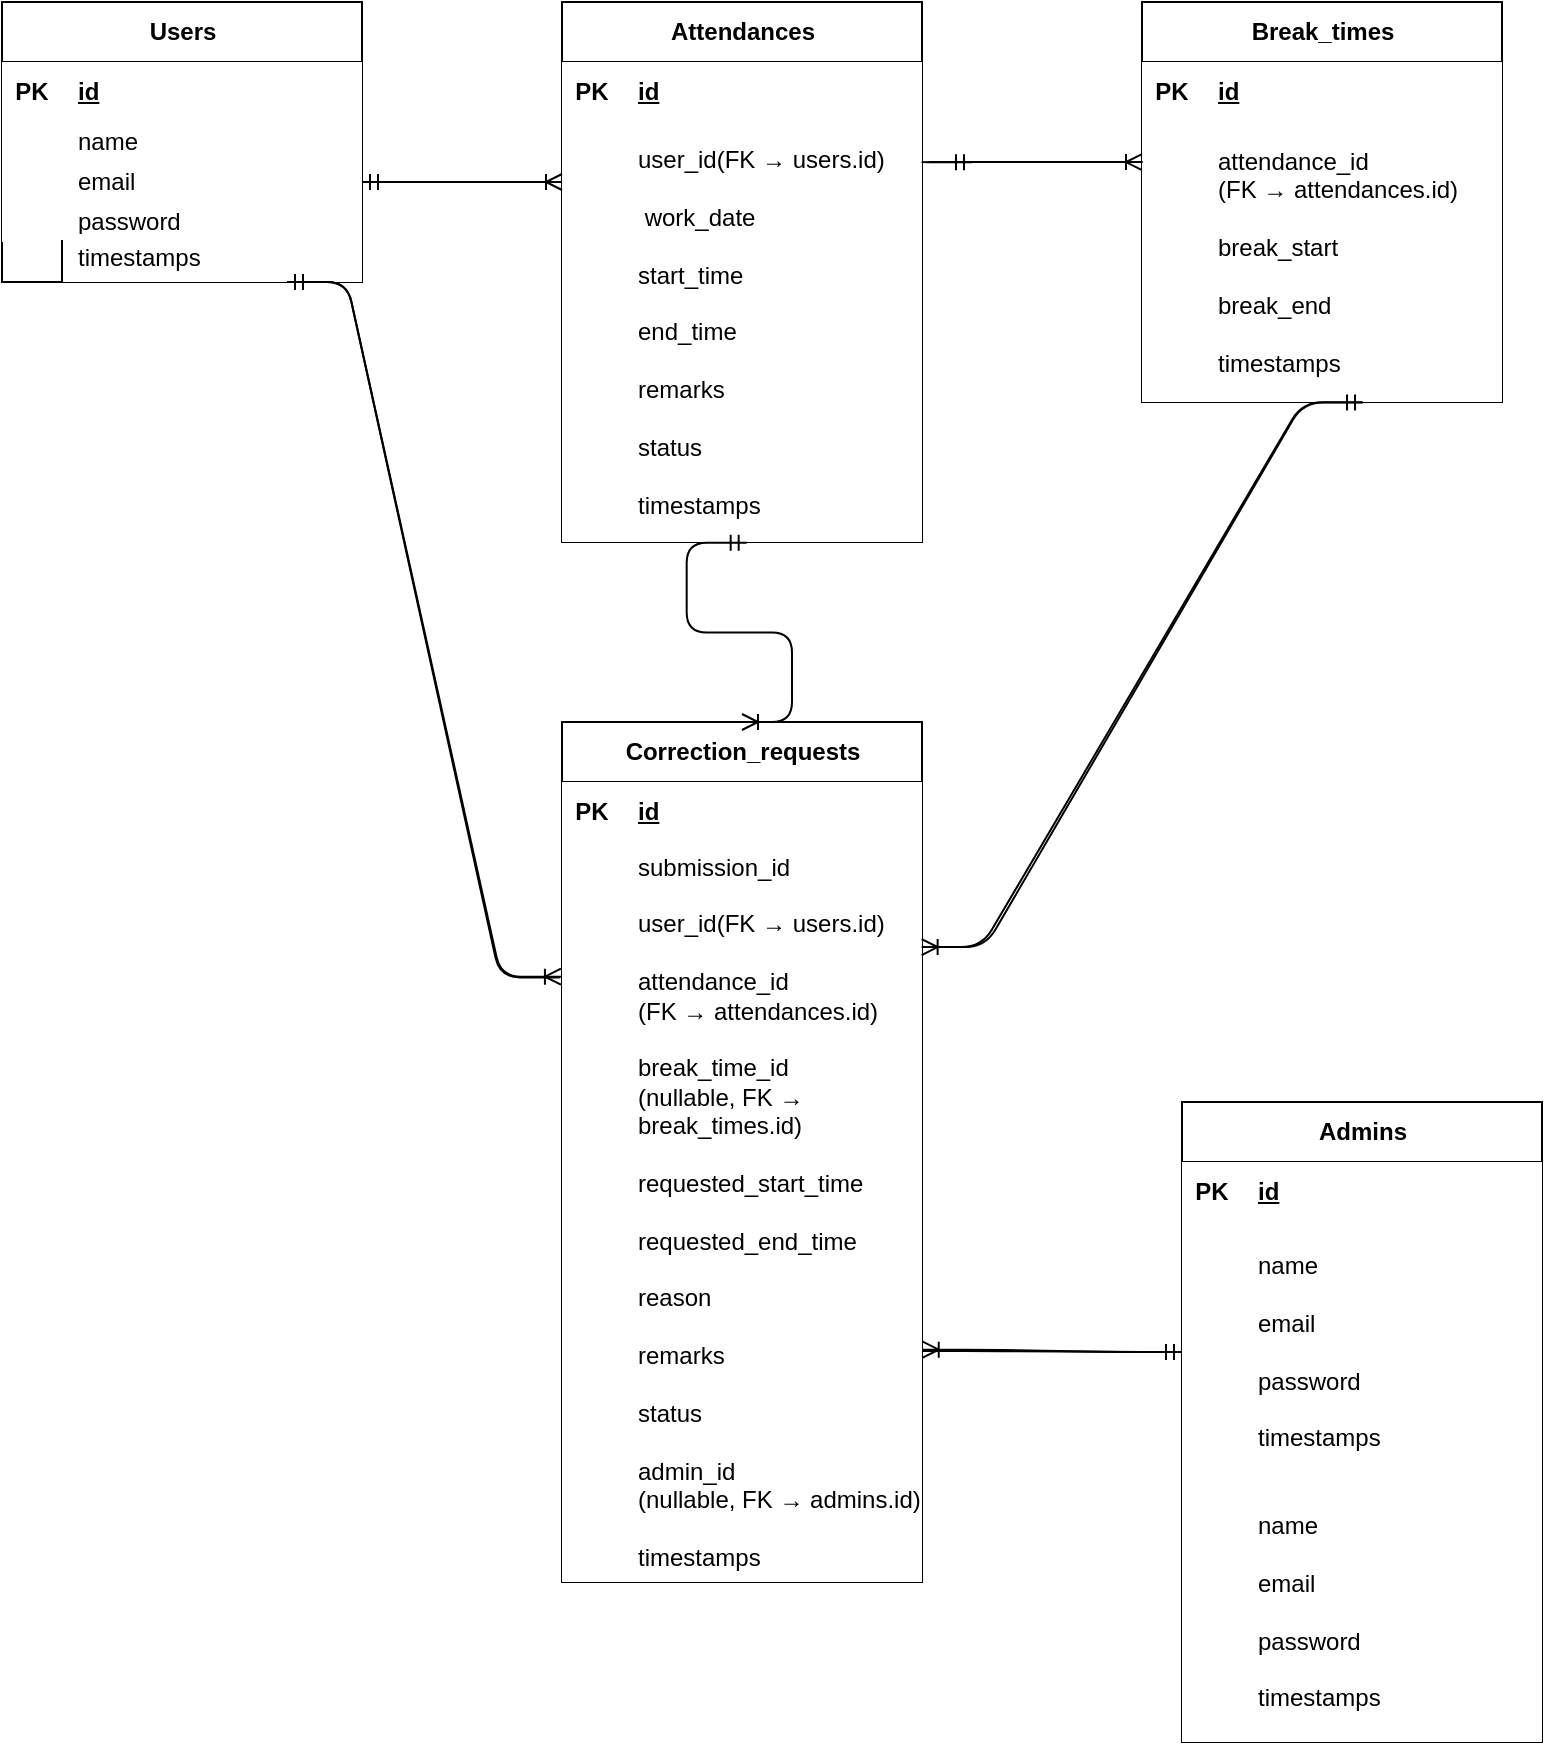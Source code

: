 <mxfile>
    <diagram id="AxGO7TLVK_tpZiBe9z1r" name="Page-1">
        <mxGraphModel dx="1373" dy="844" grid="1" gridSize="10" guides="1" tooltips="1" connect="1" arrows="1" fold="1" page="1" pageScale="1" pageWidth="850" pageHeight="1100" math="0" shadow="0">
            <root>
                <mxCell id="0"/>
                <mxCell id="1" parent="0"/>
                <mxCell id="3" value="Correction_requests" style="shape=table;startSize=30;container=1;collapsible=1;childLayout=tableLayout;fixedRows=1;rowLines=0;fontStyle=1;align=center;resizeLast=1;html=1;fillColor=#FFFFFF;" vertex="1" parent="1">
                    <mxGeometry x="300" y="640" width="180" height="430" as="geometry"/>
                </mxCell>
                <mxCell id="4" value="" style="shape=tableRow;horizontal=0;startSize=0;swimlaneHead=0;swimlaneBody=0;fillColor=#FFFFFF;collapsible=0;dropTarget=0;points=[[0,0.5],[1,0.5]];portConstraint=eastwest;top=0;left=0;right=0;bottom=1;" vertex="1" parent="3">
                    <mxGeometry y="30" width="180" height="30" as="geometry"/>
                </mxCell>
                <mxCell id="5" value="PK" style="shape=partialRectangle;connectable=0;fillColor=#FFFFFF;top=0;left=0;bottom=0;right=0;fontStyle=1;overflow=hidden;whiteSpace=wrap;html=1;" vertex="1" parent="4">
                    <mxGeometry width="30" height="30" as="geometry">
                        <mxRectangle width="30" height="30" as="alternateBounds"/>
                    </mxGeometry>
                </mxCell>
                <mxCell id="6" value="id" style="shape=partialRectangle;connectable=0;fillColor=#FFFFFF;top=0;left=0;bottom=0;right=0;align=left;spacingLeft=6;fontStyle=5;overflow=hidden;whiteSpace=wrap;html=1;" vertex="1" parent="4">
                    <mxGeometry x="30" width="150" height="30" as="geometry">
                        <mxRectangle width="150" height="30" as="alternateBounds"/>
                    </mxGeometry>
                </mxCell>
                <mxCell id="7" value="" style="shape=tableRow;horizontal=0;startSize=0;swimlaneHead=0;swimlaneBody=0;fillColor=#FFFFFF;collapsible=0;dropTarget=0;points=[[0,0.5],[1,0.5]];portConstraint=eastwest;top=0;left=0;right=0;bottom=0;" vertex="1" parent="3">
                    <mxGeometry y="60" width="180" height="370" as="geometry"/>
                </mxCell>
                <mxCell id="8" value="" style="shape=partialRectangle;connectable=0;fillColor=#FFFFFF;top=0;left=0;bottom=0;right=0;editable=1;overflow=hidden;whiteSpace=wrap;html=1;" vertex="1" parent="7">
                    <mxGeometry width="30" height="370" as="geometry">
                        <mxRectangle width="30" height="370" as="alternateBounds"/>
                    </mxGeometry>
                </mxCell>
                <mxCell id="9" value="submission_id&lt;div&gt;&lt;br&gt;&lt;/div&gt;&lt;div&gt;user_id(FK → users.id)&lt;/div&gt;&lt;div&gt;&lt;br&gt;&lt;/div&gt;&lt;div&gt;attendance_id&lt;/div&gt;&lt;div&gt;(FK → attendances.id)&lt;/div&gt;&lt;div&gt;&lt;br&gt;&lt;/div&gt;&lt;div&gt;break_time_id&lt;/div&gt;&lt;div&gt;(nullable, FK → break_times.id)&lt;/div&gt;&lt;div&gt;&lt;br&gt;&lt;/div&gt;&lt;div&gt;requested_start_time&lt;/div&gt;&lt;div&gt;&lt;br&gt;&lt;/div&gt;&lt;div&gt;requested_end_time&lt;/div&gt;&lt;div&gt;&lt;br&gt;&lt;/div&gt;&lt;div&gt;reason&lt;/div&gt;&lt;div&gt;&lt;br&gt;&lt;/div&gt;&lt;div&gt;remarks&lt;/div&gt;&lt;div&gt;&lt;br&gt;&lt;/div&gt;&lt;div&gt;status&lt;/div&gt;&lt;div&gt;&lt;br&gt;&lt;/div&gt;&lt;div&gt;admin_id&lt;/div&gt;&lt;div&gt;(nullable, FK → admins.id)&lt;/div&gt;&lt;div&gt;&lt;br&gt;&lt;/div&gt;&lt;div&gt;timestamps&lt;/div&gt;" style="shape=partialRectangle;connectable=0;fillColor=#FFFFFF;top=0;left=0;bottom=0;right=0;align=left;spacingLeft=6;overflow=hidden;whiteSpace=wrap;html=1;" vertex="1" parent="7">
                    <mxGeometry x="30" width="150" height="370" as="geometry">
                        <mxRectangle width="150" height="370" as="alternateBounds"/>
                    </mxGeometry>
                </mxCell>
                <mxCell id="16" value="Users" style="shape=table;startSize=30;container=1;collapsible=1;childLayout=tableLayout;fixedRows=1;rowLines=0;fontStyle=1;align=center;resizeLast=1;html=1;fillColor=#FFFFFF;" vertex="1" parent="1">
                    <mxGeometry x="20" y="280" width="180" height="140" as="geometry"/>
                </mxCell>
                <mxCell id="17" value="" style="shape=tableRow;horizontal=0;startSize=0;swimlaneHead=0;swimlaneBody=0;fillColor=#FFFFFF;collapsible=0;dropTarget=0;points=[[0,0.5],[1,0.5]];portConstraint=eastwest;top=0;left=0;right=0;bottom=1;" vertex="1" parent="16">
                    <mxGeometry y="30" width="180" height="30" as="geometry"/>
                </mxCell>
                <mxCell id="18" value="PK" style="shape=partialRectangle;connectable=0;fillColor=#FFFFFF;top=0;left=0;bottom=0;right=0;fontStyle=1;overflow=hidden;whiteSpace=wrap;html=1;" vertex="1" parent="17">
                    <mxGeometry width="30" height="30" as="geometry">
                        <mxRectangle width="30" height="30" as="alternateBounds"/>
                    </mxGeometry>
                </mxCell>
                <mxCell id="19" value="id" style="shape=partialRectangle;connectable=0;fillColor=#FFFFFF;top=0;left=0;bottom=0;right=0;align=left;spacingLeft=6;fontStyle=5;overflow=hidden;whiteSpace=wrap;html=1;" vertex="1" parent="17">
                    <mxGeometry x="30" width="150" height="30" as="geometry">
                        <mxRectangle width="150" height="30" as="alternateBounds"/>
                    </mxGeometry>
                </mxCell>
                <mxCell id="20" value="" style="shape=tableRow;horizontal=0;startSize=0;swimlaneHead=0;swimlaneBody=0;fillColor=#FFFFFF;collapsible=0;dropTarget=0;points=[[0,0.5],[1,0.5]];portConstraint=eastwest;top=0;left=0;right=0;bottom=0;" vertex="1" parent="16">
                    <mxGeometry y="60" width="180" height="20" as="geometry"/>
                </mxCell>
                <mxCell id="21" value="" style="shape=partialRectangle;connectable=0;fillColor=#FFFFFF;top=0;left=0;bottom=0;right=0;editable=1;overflow=hidden;whiteSpace=wrap;html=1;" vertex="1" parent="20">
                    <mxGeometry width="30" height="20" as="geometry">
                        <mxRectangle width="30" height="20" as="alternateBounds"/>
                    </mxGeometry>
                </mxCell>
                <mxCell id="22" value="name" style="shape=partialRectangle;connectable=0;fillColor=#FFFFFF;top=0;left=0;bottom=0;right=0;align=left;spacingLeft=6;overflow=hidden;whiteSpace=wrap;html=1;" vertex="1" parent="20">
                    <mxGeometry x="30" width="150" height="20" as="geometry">
                        <mxRectangle width="150" height="20" as="alternateBounds"/>
                    </mxGeometry>
                </mxCell>
                <mxCell id="23" value="" style="shape=tableRow;horizontal=0;startSize=0;swimlaneHead=0;swimlaneBody=0;fillColor=#FFFFFF;collapsible=0;dropTarget=0;points=[[0,0.5],[1,0.5]];portConstraint=eastwest;top=0;left=0;right=0;bottom=0;" vertex="1" parent="16">
                    <mxGeometry y="80" width="180" height="20" as="geometry"/>
                </mxCell>
                <mxCell id="24" value="" style="shape=partialRectangle;connectable=0;fillColor=#FFFFFF;top=0;left=0;bottom=0;right=0;editable=1;overflow=hidden;whiteSpace=wrap;html=1;" vertex="1" parent="23">
                    <mxGeometry width="30" height="20" as="geometry">
                        <mxRectangle width="30" height="20" as="alternateBounds"/>
                    </mxGeometry>
                </mxCell>
                <mxCell id="25" value="email" style="shape=partialRectangle;connectable=0;fillColor=#FFFFFF;top=0;left=0;bottom=0;right=0;align=left;spacingLeft=6;overflow=hidden;whiteSpace=wrap;html=1;" vertex="1" parent="23">
                    <mxGeometry x="30" width="150" height="20" as="geometry">
                        <mxRectangle width="150" height="20" as="alternateBounds"/>
                    </mxGeometry>
                </mxCell>
                <mxCell id="26" value="" style="shape=tableRow;horizontal=0;startSize=0;swimlaneHead=0;swimlaneBody=0;fillColor=#FFFFFF;collapsible=0;dropTarget=0;points=[[0,0.5],[1,0.5]];portConstraint=eastwest;top=0;left=0;right=0;bottom=0;" vertex="1" parent="16">
                    <mxGeometry y="100" width="180" height="20" as="geometry"/>
                </mxCell>
                <mxCell id="27" value="" style="shape=partialRectangle;connectable=0;fillColor=#FFFFFF;top=0;left=0;bottom=0;right=0;editable=1;overflow=hidden;whiteSpace=wrap;html=1;" vertex="1" parent="26">
                    <mxGeometry width="30" height="20" as="geometry">
                        <mxRectangle width="30" height="20" as="alternateBounds"/>
                    </mxGeometry>
                </mxCell>
                <mxCell id="28" value="password" style="shape=partialRectangle;connectable=0;fillColor=#FFFFFF;top=0;left=0;bottom=0;right=0;align=left;spacingLeft=6;overflow=hidden;whiteSpace=wrap;html=1;" vertex="1" parent="26">
                    <mxGeometry x="30" width="150" height="20" as="geometry">
                        <mxRectangle width="150" height="20" as="alternateBounds"/>
                    </mxGeometry>
                </mxCell>
                <mxCell id="29" value="Break_times" style="shape=table;startSize=30;container=1;collapsible=1;childLayout=tableLayout;fixedRows=1;rowLines=0;fontStyle=1;align=center;resizeLast=1;html=1;fillColor=#FFFFFF;" vertex="1" parent="1">
                    <mxGeometry x="590" y="280" width="180" height="200" as="geometry"/>
                </mxCell>
                <mxCell id="30" value="" style="shape=tableRow;horizontal=0;startSize=0;swimlaneHead=0;swimlaneBody=0;fillColor=#FFFFFF;collapsible=0;dropTarget=0;points=[[0,0.5],[1,0.5]];portConstraint=eastwest;top=0;left=0;right=0;bottom=1;" vertex="1" parent="29">
                    <mxGeometry y="30" width="180" height="30" as="geometry"/>
                </mxCell>
                <mxCell id="31" value="PK" style="shape=partialRectangle;connectable=0;fillColor=#FFFFFF;top=0;left=0;bottom=0;right=0;fontStyle=1;overflow=hidden;whiteSpace=wrap;html=1;" vertex="1" parent="30">
                    <mxGeometry width="30" height="30" as="geometry">
                        <mxRectangle width="30" height="30" as="alternateBounds"/>
                    </mxGeometry>
                </mxCell>
                <mxCell id="32" value="id" style="shape=partialRectangle;connectable=0;fillColor=#FFFFFF;top=0;left=0;bottom=0;right=0;align=left;spacingLeft=6;fontStyle=5;overflow=hidden;whiteSpace=wrap;html=1;" vertex="1" parent="30">
                    <mxGeometry x="30" width="150" height="30" as="geometry">
                        <mxRectangle width="150" height="30" as="alternateBounds"/>
                    </mxGeometry>
                </mxCell>
                <mxCell id="36" value="" style="shape=tableRow;horizontal=0;startSize=0;swimlaneHead=0;swimlaneBody=0;fillColor=#FFFFFF;collapsible=0;dropTarget=0;points=[[0,0.5],[1,0.5]];portConstraint=eastwest;top=0;left=0;right=0;bottom=0;" vertex="1" parent="29">
                    <mxGeometry y="60" width="180" height="140" as="geometry"/>
                </mxCell>
                <mxCell id="37" value="" style="shape=partialRectangle;connectable=0;fillColor=#FFFFFF;top=0;left=0;bottom=0;right=0;editable=1;overflow=hidden;whiteSpace=wrap;html=1;" vertex="1" parent="36">
                    <mxGeometry width="30" height="140" as="geometry">
                        <mxRectangle width="30" height="140" as="alternateBounds"/>
                    </mxGeometry>
                </mxCell>
                <mxCell id="38" value="attendance_id&lt;div&gt;(FK → attendances.id)&lt;div&gt;&lt;br&gt;&lt;/div&gt;&lt;div&gt;break_start&lt;/div&gt;&lt;div&gt;&lt;br&gt;&lt;/div&gt;&lt;div&gt;break_end&lt;/div&gt;&lt;div&gt;&lt;br&gt;&lt;/div&gt;&lt;div&gt;timestamps&lt;/div&gt;&lt;/div&gt;" style="shape=partialRectangle;connectable=0;fillColor=#FFFFFF;top=0;left=0;bottom=0;right=0;align=left;spacingLeft=6;overflow=hidden;whiteSpace=wrap;html=1;" vertex="1" parent="36">
                    <mxGeometry x="30" width="150" height="140" as="geometry">
                        <mxRectangle width="150" height="140" as="alternateBounds"/>
                    </mxGeometry>
                </mxCell>
                <mxCell id="55" value="Attendances" style="shape=table;startSize=30;container=1;collapsible=1;childLayout=tableLayout;fixedRows=1;rowLines=0;fontStyle=1;align=center;resizeLast=1;html=1;fillColor=#FFFFFF;" vertex="1" parent="1">
                    <mxGeometry x="300" y="280" width="180" height="270" as="geometry">
                        <mxRectangle x="300" y="280" width="140" height="30" as="alternateBounds"/>
                    </mxGeometry>
                </mxCell>
                <mxCell id="56" value="" style="shape=tableRow;horizontal=0;startSize=0;swimlaneHead=0;swimlaneBody=0;fillColor=#FFFFFF;collapsible=0;dropTarget=0;points=[[0,0.5],[1,0.5]];portConstraint=eastwest;top=0;left=0;right=0;bottom=1;" vertex="1" parent="55">
                    <mxGeometry y="30" width="180" height="30" as="geometry"/>
                </mxCell>
                <mxCell id="57" value="PK" style="shape=partialRectangle;connectable=0;fillColor=#FFFFFF;top=0;left=0;bottom=0;right=0;fontStyle=1;overflow=hidden;whiteSpace=wrap;html=1;" vertex="1" parent="56">
                    <mxGeometry width="30" height="30" as="geometry">
                        <mxRectangle width="30" height="30" as="alternateBounds"/>
                    </mxGeometry>
                </mxCell>
                <mxCell id="58" value="id" style="shape=partialRectangle;connectable=0;fillColor=#FFFFFF;top=0;left=0;bottom=0;right=0;align=left;spacingLeft=6;fontStyle=5;overflow=hidden;whiteSpace=wrap;html=1;" vertex="1" parent="56">
                    <mxGeometry x="30" width="150" height="30" as="geometry">
                        <mxRectangle width="150" height="30" as="alternateBounds"/>
                    </mxGeometry>
                </mxCell>
                <mxCell id="62" value="" style="shape=tableRow;horizontal=0;startSize=0;swimlaneHead=0;swimlaneBody=0;fillColor=#FFFFFF;collapsible=0;dropTarget=0;points=[[0,0.5],[1,0.5]];portConstraint=eastwest;top=0;left=0;right=0;bottom=0;" vertex="1" parent="55">
                    <mxGeometry y="60" width="180" height="210" as="geometry"/>
                </mxCell>
                <mxCell id="63" value="" style="shape=partialRectangle;connectable=0;fillColor=#FFFFFF;top=0;left=0;bottom=0;right=0;editable=1;overflow=hidden;whiteSpace=wrap;html=1;" vertex="1" parent="62">
                    <mxGeometry width="30" height="210" as="geometry">
                        <mxRectangle width="30" height="210" as="alternateBounds"/>
                    </mxGeometry>
                </mxCell>
                <mxCell id="64" value="user_id(FK → users.id)&lt;div&gt;&lt;br&gt;&lt;/div&gt;&lt;div&gt;&amp;nbsp;work_date&lt;/div&gt;&lt;div&gt;&lt;br&gt;&lt;/div&gt;&lt;div&gt;start_time&lt;/div&gt;&lt;div&gt;&lt;br&gt;&lt;/div&gt;&lt;div&gt;end_time&lt;/div&gt;&lt;div&gt;&lt;br&gt;&lt;/div&gt;&lt;div&gt;remarks&lt;/div&gt;&lt;div&gt;&lt;br&gt;&lt;/div&gt;&lt;div&gt;status&lt;/div&gt;&lt;div&gt;&lt;br&gt;&lt;/div&gt;&lt;div&gt;timestamps&lt;/div&gt;" style="shape=partialRectangle;connectable=0;fillColor=#FFFFFF;top=0;left=0;bottom=0;right=0;align=left;spacingLeft=6;overflow=hidden;whiteSpace=wrap;html=1;" vertex="1" parent="62">
                    <mxGeometry x="30" width="150" height="210" as="geometry">
                        <mxRectangle width="150" height="210" as="alternateBounds"/>
                    </mxGeometry>
                </mxCell>
                <mxCell id="68" value="timestamps" style="shape=partialRectangle;connectable=1;fillColor=#FFFFFF;top=0;left=0;bottom=0;right=0;align=left;spacingLeft=6;overflow=hidden;whiteSpace=wrap;html=1;movable=1;resizable=1;rotatable=1;deletable=1;editable=1;locked=0;" vertex="1" parent="1">
                    <mxGeometry x="50" y="396" width="150" height="24" as="geometry">
                        <mxRectangle width="150" height="30" as="alternateBounds"/>
                    </mxGeometry>
                </mxCell>
                <mxCell id="69" value="" style="endArrow=none;html=1;exitX=0;exitY=1;exitDx=0;exitDy=0;fillColor=#FFFFFF;" edge="1" parent="1" source="68">
                    <mxGeometry width="50" height="50" relative="1" as="geometry">
                        <mxPoint x="120" y="420" as="sourcePoint"/>
                        <mxPoint x="50" y="399" as="targetPoint"/>
                        <Array as="points"/>
                    </mxGeometry>
                </mxCell>
                <mxCell id="42" value="Admins" style="shape=table;startSize=30;container=1;collapsible=1;childLayout=tableLayout;fixedRows=1;rowLines=0;fontStyle=1;align=center;resizeLast=1;html=1;fillColor=#FFFFFF;" vertex="1" parent="1">
                    <mxGeometry x="610" y="830" width="180" height="320" as="geometry"/>
                </mxCell>
                <mxCell id="43" value="" style="shape=tableRow;horizontal=0;startSize=0;swimlaneHead=0;swimlaneBody=0;fillColor=#FFFFFF;collapsible=0;dropTarget=0;points=[[0,0.5],[1,0.5]];portConstraint=eastwest;top=0;left=0;right=0;bottom=1;" vertex="1" parent="42">
                    <mxGeometry y="30" width="180" height="30" as="geometry"/>
                </mxCell>
                <mxCell id="44" value="PK" style="shape=partialRectangle;connectable=0;fillColor=#FFFFFF;top=0;left=0;bottom=0;right=0;fontStyle=1;overflow=hidden;whiteSpace=wrap;html=1;" vertex="1" parent="43">
                    <mxGeometry width="30" height="30" as="geometry">
                        <mxRectangle width="30" height="30" as="alternateBounds"/>
                    </mxGeometry>
                </mxCell>
                <mxCell id="45" value="id" style="shape=partialRectangle;connectable=0;fillColor=#FFFFFF;top=0;left=0;bottom=0;right=0;align=left;spacingLeft=6;fontStyle=5;overflow=hidden;whiteSpace=wrap;html=1;" vertex="1" parent="43">
                    <mxGeometry x="30" width="150" height="30" as="geometry">
                        <mxRectangle width="150" height="30" as="alternateBounds"/>
                    </mxGeometry>
                </mxCell>
                <mxCell id="86" value="" style="shape=tableRow;horizontal=0;startSize=0;swimlaneHead=0;swimlaneBody=0;fillColor=#FFFFFF;collapsible=0;dropTarget=0;points=[[0,0.5],[1,0.5]];portConstraint=eastwest;top=0;left=0;right=0;bottom=0;" vertex="1" parent="42">
                    <mxGeometry y="60" width="180" height="130" as="geometry"/>
                </mxCell>
                <mxCell id="87" value="" style="shape=partialRectangle;connectable=0;fillColor=#FFFFFF;top=0;left=0;bottom=0;right=0;editable=1;overflow=hidden;whiteSpace=wrap;html=1;" vertex="1" parent="86">
                    <mxGeometry width="30" height="130" as="geometry">
                        <mxRectangle width="30" height="130" as="alternateBounds"/>
                    </mxGeometry>
                </mxCell>
                <mxCell id="88" value="name&lt;div&gt;&lt;br&gt;&lt;/div&gt;&lt;div&gt;email&lt;/div&gt;&lt;div&gt;&lt;br&gt;&lt;/div&gt;&lt;div&gt;password&lt;/div&gt;&lt;div&gt;&lt;br&gt;&lt;/div&gt;&lt;div&gt;timestamps&lt;/div&gt;" style="shape=partialRectangle;connectable=0;fillColor=#FFFFFF;top=0;left=0;bottom=0;right=0;align=left;spacingLeft=6;overflow=hidden;whiteSpace=wrap;html=1;" vertex="1" parent="86">
                    <mxGeometry x="30" width="150" height="130" as="geometry">
                        <mxRectangle width="150" height="130" as="alternateBounds"/>
                    </mxGeometry>
                </mxCell>
                <mxCell id="49" value="" style="shape=tableRow;horizontal=0;startSize=0;swimlaneHead=0;swimlaneBody=0;fillColor=#FFFFFF;collapsible=0;dropTarget=0;points=[[0,0.5],[1,0.5]];portConstraint=eastwest;top=0;left=0;right=0;bottom=0;" vertex="1" parent="42">
                    <mxGeometry y="190" width="180" height="130" as="geometry"/>
                </mxCell>
                <mxCell id="50" value="" style="shape=partialRectangle;connectable=0;fillColor=#FFFFFF;top=0;left=0;bottom=0;right=0;editable=1;overflow=hidden;whiteSpace=wrap;html=1;" vertex="1" parent="49">
                    <mxGeometry width="30" height="130" as="geometry">
                        <mxRectangle width="30" height="130" as="alternateBounds"/>
                    </mxGeometry>
                </mxCell>
                <mxCell id="51" value="name&lt;div&gt;&lt;br&gt;&lt;/div&gt;&lt;div&gt;email&lt;/div&gt;&lt;div&gt;&lt;br&gt;&lt;/div&gt;&lt;div&gt;password&lt;/div&gt;&lt;div&gt;&lt;br&gt;&lt;/div&gt;&lt;div&gt;timestamps&lt;/div&gt;" style="shape=partialRectangle;connectable=0;fillColor=#FFFFFF;top=0;left=0;bottom=0;right=0;align=left;spacingLeft=6;overflow=hidden;whiteSpace=wrap;html=1;" vertex="1" parent="49">
                    <mxGeometry x="30" width="150" height="130" as="geometry">
                        <mxRectangle width="150" height="130" as="alternateBounds"/>
                    </mxGeometry>
                </mxCell>
                <mxCell id="70" value="" style="edgeStyle=entityRelationEdgeStyle;fontSize=12;html=1;endArrow=ERmandOne;fontFamily=Helvetica;fontColor=default;resizable=0;entryX=1;entryY=0.5;entryDx=0;entryDy=0;exitX=0;exitY=0.143;exitDx=0;exitDy=0;exitPerimeter=0;fillColor=#FFFFFF;" edge="1" parent="1" source="62" target="23">
                    <mxGeometry width="100" height="100" relative="1" as="geometry">
                        <mxPoint x="220" y="460" as="sourcePoint"/>
                        <mxPoint x="260" y="396" as="targetPoint"/>
                        <Array as="points">
                            <mxPoint x="250" y="370"/>
                        </Array>
                    </mxGeometry>
                </mxCell>
                <mxCell id="72" value="" style="edgeStyle=entityRelationEdgeStyle;fontSize=12;html=1;endArrow=ERoneToMany;fontFamily=Helvetica;fontColor=default;resizable=0;fillColor=#FFFFFF;" edge="1" parent="1">
                    <mxGeometry width="100" height="100" relative="1" as="geometry">
                        <mxPoint x="220" y="370" as="sourcePoint"/>
                        <mxPoint x="300" y="370" as="targetPoint"/>
                    </mxGeometry>
                </mxCell>
                <mxCell id="73" value="" style="edgeStyle=entityRelationEdgeStyle;fontSize=12;html=1;endArrow=ERoneToMany;fontFamily=Helvetica;fontColor=default;resizable=0;entryX=0;entryY=0.143;entryDx=0;entryDy=0;entryPerimeter=0;fillColor=#FFFFFF;" edge="1" parent="1" target="36">
                    <mxGeometry width="100" height="100" relative="1" as="geometry">
                        <mxPoint x="500" y="360" as="sourcePoint"/>
                        <mxPoint x="570" y="340" as="targetPoint"/>
                    </mxGeometry>
                </mxCell>
                <mxCell id="74" value="" style="edgeStyle=entityRelationEdgeStyle;fontSize=12;html=1;endArrow=ERmandOne;fontFamily=Helvetica;fontColor=default;resizable=0;fillColor=#FFFFFF;" edge="1" parent="1">
                    <mxGeometry width="100" height="100" relative="1" as="geometry">
                        <mxPoint x="565" y="360" as="sourcePoint"/>
                        <mxPoint x="505" y="360.12" as="targetPoint"/>
                        <Array as="points">
                            <mxPoint x="570" y="360.12"/>
                            <mxPoint x="570" y="360.12"/>
                            <mxPoint x="570" y="360.12"/>
                            <mxPoint x="510" y="390.12"/>
                            <mxPoint x="550" y="360.12"/>
                            <mxPoint x="520" y="380.12"/>
                            <mxPoint x="480" y="360.12"/>
                            <mxPoint x="510" y="380.12"/>
                            <mxPoint x="510" y="380.12"/>
                            <mxPoint x="500" y="380.12"/>
                            <mxPoint x="510" y="400.12"/>
                        </Array>
                    </mxGeometry>
                </mxCell>
                <mxCell id="78" value="" style="edgeStyle=entityRelationEdgeStyle;fontSize=12;html=1;endArrow=ERmandOne;fontFamily=Helvetica;fontColor=default;resizable=0;entryX=0.614;entryY=1.002;entryDx=0;entryDy=0;entryPerimeter=0;exitX=1.009;exitY=0.142;exitDx=0;exitDy=0;exitPerimeter=0;fillColor=#FFFFFF;" edge="1" parent="1" source="7" target="36">
                    <mxGeometry width="100" height="100" relative="1" as="geometry">
                        <mxPoint x="530" y="670" as="sourcePoint"/>
                        <mxPoint x="630" y="570" as="targetPoint"/>
                    </mxGeometry>
                </mxCell>
                <mxCell id="79" value="" style="edgeStyle=entityRelationEdgeStyle;fontSize=12;html=1;endArrow=ERmandOne;fontFamily=Helvetica;fontColor=default;resizable=0;entryX=0.513;entryY=1.002;entryDx=0;entryDy=0;entryPerimeter=0;fillColor=#FFFFFF;" edge="1" parent="1" target="62">
                    <mxGeometry width="100" height="100" relative="1" as="geometry">
                        <mxPoint x="385" y="640" as="sourcePoint"/>
                        <mxPoint x="550" y="640" as="targetPoint"/>
                    </mxGeometry>
                </mxCell>
                <mxCell id="80" value="" style="edgeStyle=entityRelationEdgeStyle;fontSize=12;html=1;endArrow=ERoneToMany;fontFamily=Helvetica;fontColor=default;resizable=0;entryX=0.5;entryY=0;entryDx=0;entryDy=0;fillColor=#FFFFFF;" edge="1" parent="1" target="3">
                    <mxGeometry width="100" height="100" relative="1" as="geometry">
                        <mxPoint x="445" y="640" as="sourcePoint"/>
                        <mxPoint x="500" y="600" as="targetPoint"/>
                    </mxGeometry>
                </mxCell>
                <mxCell id="81" value="" style="edgeStyle=entityRelationEdgeStyle;fontSize=12;html=1;endArrow=ERoneToMany;fontFamily=Helvetica;fontColor=default;resizable=0;entryX=0.999;entryY=0.142;entryDx=0;entryDy=0;entryPerimeter=0;exitX=0.612;exitY=1.001;exitDx=0;exitDy=0;exitPerimeter=0;fillColor=#FFFFFF;" edge="1" parent="1" source="36" target="7">
                    <mxGeometry width="100" height="100" relative="1" as="geometry">
                        <mxPoint x="640" y="660" as="sourcePoint"/>
                        <mxPoint x="590" y="740" as="targetPoint"/>
                        <Array as="points">
                            <mxPoint x="540" y="730"/>
                        </Array>
                    </mxGeometry>
                </mxCell>
                <mxCell id="82" value="" style="edgeStyle=entityRelationEdgeStyle;fontSize=12;html=1;endArrow=ERmandOne;fontFamily=Helvetica;fontColor=default;resizable=0;entryX=0.75;entryY=1;entryDx=0;entryDy=0;exitX=-0.006;exitY=0.183;exitDx=0;exitDy=0;exitPerimeter=0;fillColor=#FFFFFF;" edge="1" parent="1" source="7" target="68">
                    <mxGeometry width="100" height="100" relative="1" as="geometry">
                        <mxPoint x="75" y="550" as="sourcePoint"/>
                        <mxPoint x="175" y="450" as="targetPoint"/>
                        <Array as="points">
                            <mxPoint x="230" y="590"/>
                            <mxPoint x="250" y="590"/>
                        </Array>
                    </mxGeometry>
                </mxCell>
                <mxCell id="83" value="" style="edgeStyle=entityRelationEdgeStyle;fontSize=12;html=1;endArrow=ERoneToMany;fontFamily=Helvetica;fontColor=default;resizable=0;entryX=-0.003;entryY=0.182;entryDx=0;entryDy=0;entryPerimeter=0;exitX=0.75;exitY=1;exitDx=0;exitDy=0;fillColor=#FFFFFF;" edge="1" parent="1" source="68" target="7">
                    <mxGeometry width="100" height="100" relative="1" as="geometry">
                        <mxPoint x="140" y="590" as="sourcePoint"/>
                        <mxPoint x="180" y="640" as="targetPoint"/>
                    </mxGeometry>
                </mxCell>
                <mxCell id="84" value="" style="edgeStyle=entityRelationEdgeStyle;fontSize=12;html=1;endArrow=ERoneToMany;fontFamily=Helvetica;fontColor=default;resizable=0;entryX=1.002;entryY=0.686;entryDx=0;entryDy=0;entryPerimeter=0;exitX=0;exitY=0.5;exitDx=0;exitDy=0;fillColor=#FFFFFF;" edge="1" parent="1" source="86" target="7">
                    <mxGeometry width="100" height="100" relative="1" as="geometry">
                        <mxPoint x="580" y="950" as="sourcePoint"/>
                        <mxPoint x="520" y="925.31" as="targetPoint"/>
                        <Array as="points">
                            <mxPoint x="590" y="940"/>
                        </Array>
                    </mxGeometry>
                </mxCell>
                <mxCell id="85" value="" style="edgeStyle=entityRelationEdgeStyle;fontSize=12;html=1;endArrow=ERmandOne;fontFamily=Helvetica;fontColor=default;resizable=0;exitX=1;exitY=0.688;exitDx=0;exitDy=0;exitPerimeter=0;entryX=0;entryY=0.5;entryDx=0;entryDy=0;fillColor=#FFFFFF;" edge="1" parent="1" source="7" target="86">
                    <mxGeometry width="100" height="100" relative="1" as="geometry">
                        <mxPoint x="540" y="980" as="sourcePoint"/>
                        <mxPoint x="610" y="920" as="targetPoint"/>
                    </mxGeometry>
                </mxCell>
            </root>
        </mxGraphModel>
    </diagram>
</mxfile>